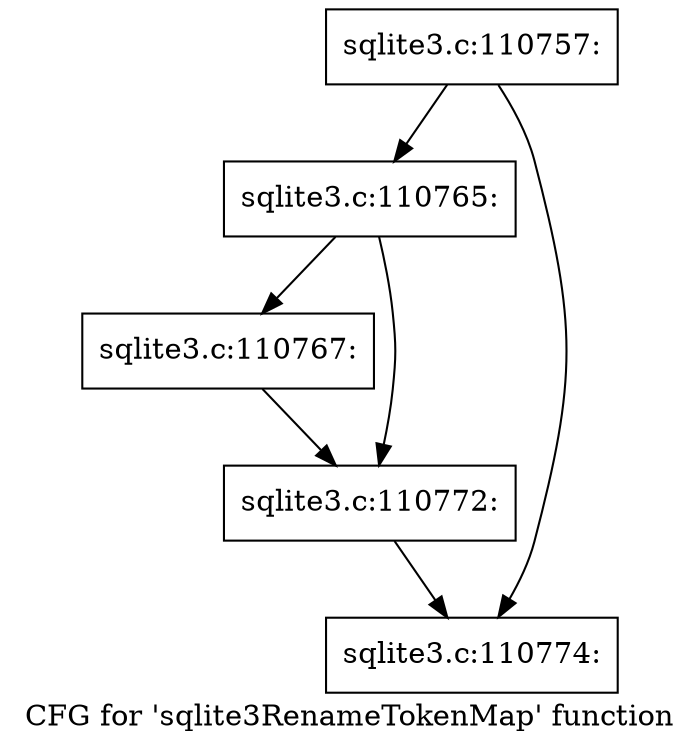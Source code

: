 digraph "CFG for 'sqlite3RenameTokenMap' function" {
	label="CFG for 'sqlite3RenameTokenMap' function";

	Node0x55c0f9cc3490 [shape=record,label="{sqlite3.c:110757:}"];
	Node0x55c0f9cc3490 -> Node0x55c0f9ccb460;
	Node0x55c0f9cc3490 -> Node0x55c0f9ccb4b0;
	Node0x55c0f9ccb460 [shape=record,label="{sqlite3.c:110765:}"];
	Node0x55c0f9ccb460 -> Node0x55c0f9ccbda0;
	Node0x55c0f9ccb460 -> Node0x55c0f9ccbdf0;
	Node0x55c0f9ccbda0 [shape=record,label="{sqlite3.c:110767:}"];
	Node0x55c0f9ccbda0 -> Node0x55c0f9ccbdf0;
	Node0x55c0f9ccbdf0 [shape=record,label="{sqlite3.c:110772:}"];
	Node0x55c0f9ccbdf0 -> Node0x55c0f9ccb4b0;
	Node0x55c0f9ccb4b0 [shape=record,label="{sqlite3.c:110774:}"];
}
